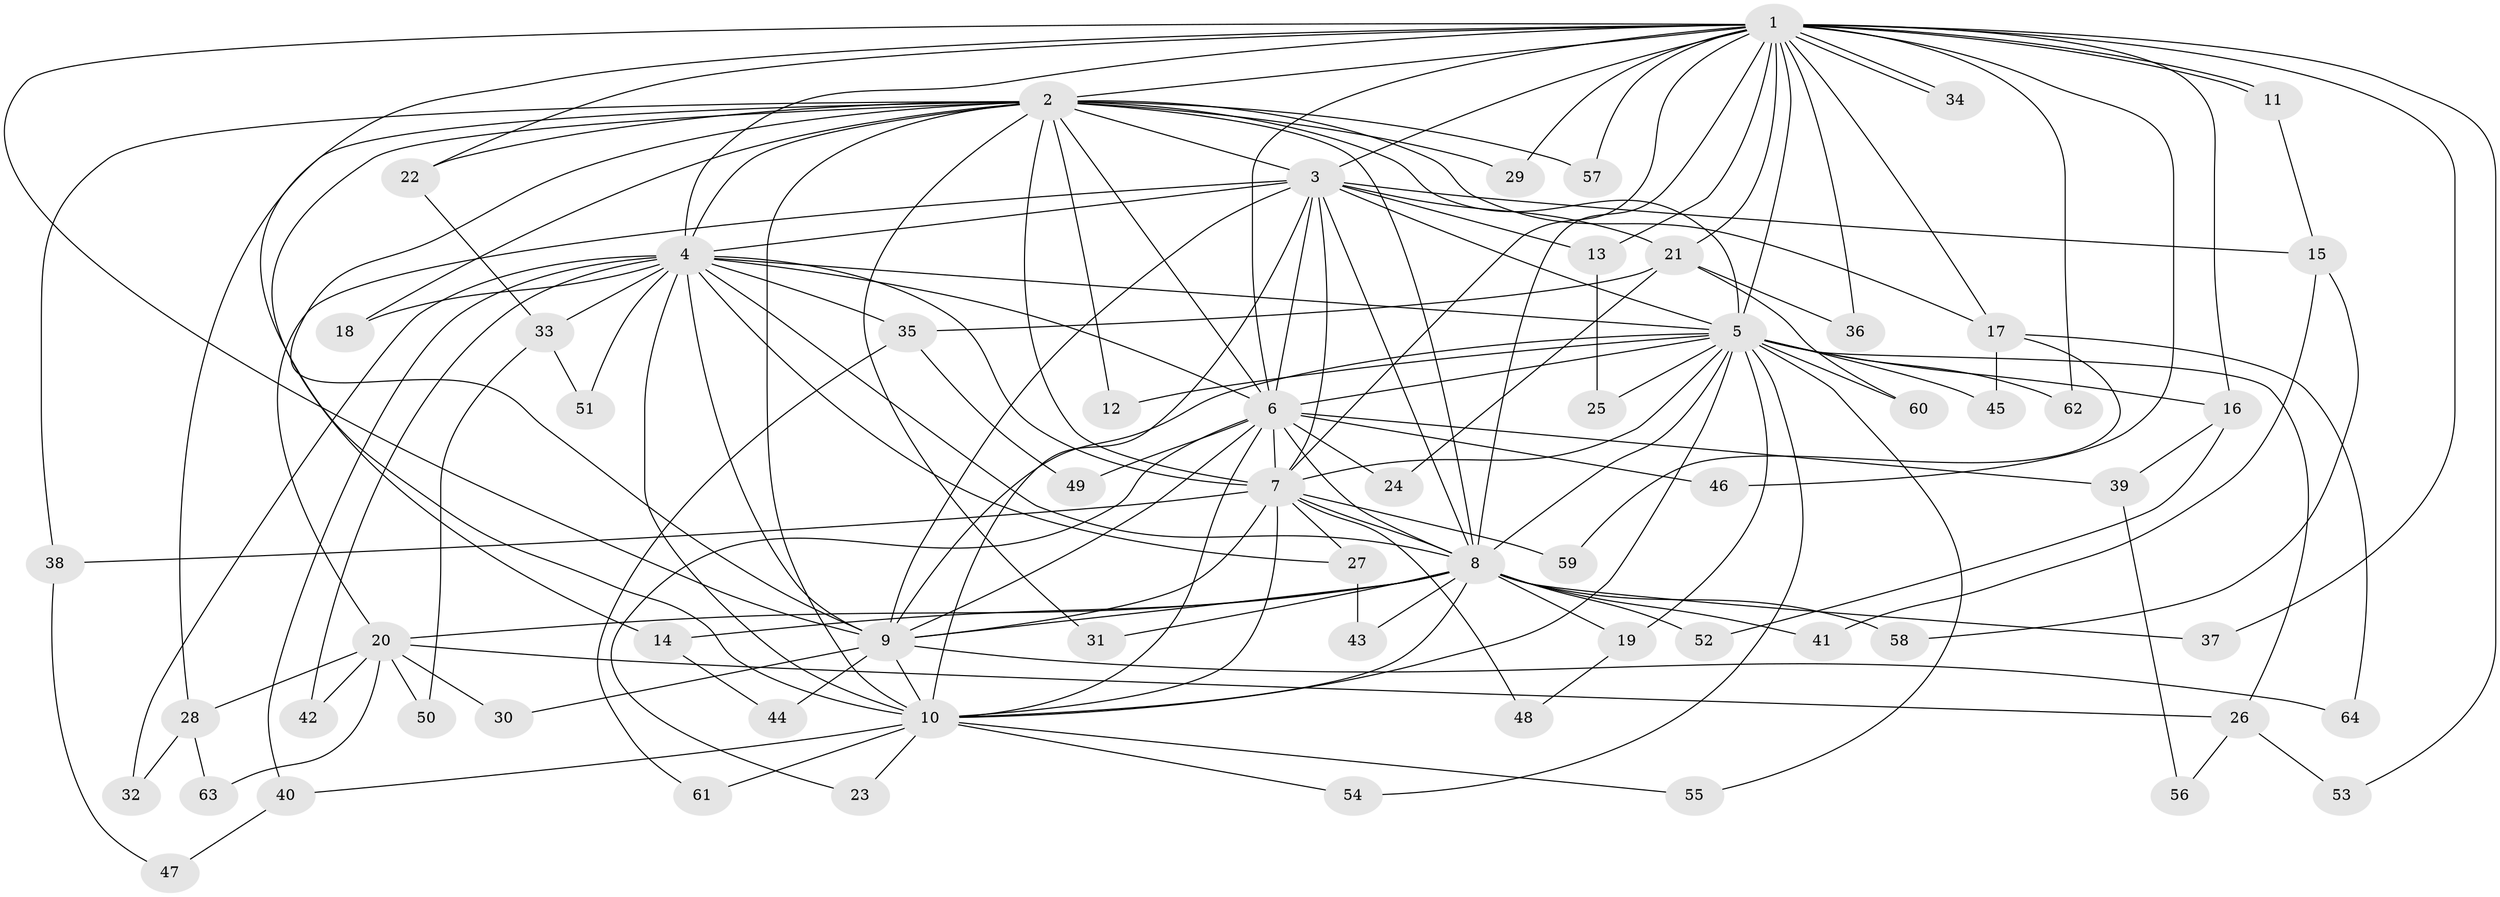 // coarse degree distribution, {17: 0.022222222222222223, 19: 0.022222222222222223, 11: 0.06666666666666667, 14: 0.022222222222222223, 20: 0.044444444444444446, 3: 0.17777777777777778, 2: 0.5111111111111111, 4: 0.08888888888888889, 10: 0.022222222222222223, 5: 0.022222222222222223}
// Generated by graph-tools (version 1.1) at 2025/41/03/06/25 10:41:40]
// undirected, 64 vertices, 153 edges
graph export_dot {
graph [start="1"]
  node [color=gray90,style=filled];
  1;
  2;
  3;
  4;
  5;
  6;
  7;
  8;
  9;
  10;
  11;
  12;
  13;
  14;
  15;
  16;
  17;
  18;
  19;
  20;
  21;
  22;
  23;
  24;
  25;
  26;
  27;
  28;
  29;
  30;
  31;
  32;
  33;
  34;
  35;
  36;
  37;
  38;
  39;
  40;
  41;
  42;
  43;
  44;
  45;
  46;
  47;
  48;
  49;
  50;
  51;
  52;
  53;
  54;
  55;
  56;
  57;
  58;
  59;
  60;
  61;
  62;
  63;
  64;
  1 -- 2;
  1 -- 3;
  1 -- 4;
  1 -- 5;
  1 -- 6;
  1 -- 7;
  1 -- 8;
  1 -- 9;
  1 -- 10;
  1 -- 11;
  1 -- 11;
  1 -- 13;
  1 -- 16;
  1 -- 17;
  1 -- 21;
  1 -- 22;
  1 -- 29;
  1 -- 34;
  1 -- 34;
  1 -- 36;
  1 -- 37;
  1 -- 46;
  1 -- 53;
  1 -- 57;
  1 -- 62;
  2 -- 3;
  2 -- 4;
  2 -- 5;
  2 -- 6;
  2 -- 7;
  2 -- 8;
  2 -- 9;
  2 -- 10;
  2 -- 12;
  2 -- 14;
  2 -- 17;
  2 -- 18;
  2 -- 22;
  2 -- 28;
  2 -- 29;
  2 -- 31;
  2 -- 38;
  2 -- 57;
  3 -- 4;
  3 -- 5;
  3 -- 6;
  3 -- 7;
  3 -- 8;
  3 -- 9;
  3 -- 10;
  3 -- 13;
  3 -- 15;
  3 -- 20;
  3 -- 21;
  4 -- 5;
  4 -- 6;
  4 -- 7;
  4 -- 8;
  4 -- 9;
  4 -- 10;
  4 -- 18;
  4 -- 27;
  4 -- 32;
  4 -- 33;
  4 -- 35;
  4 -- 40;
  4 -- 42;
  4 -- 51;
  5 -- 6;
  5 -- 7;
  5 -- 8;
  5 -- 9;
  5 -- 10;
  5 -- 12;
  5 -- 16;
  5 -- 19;
  5 -- 25;
  5 -- 26;
  5 -- 45;
  5 -- 54;
  5 -- 55;
  5 -- 60;
  5 -- 62;
  6 -- 7;
  6 -- 8;
  6 -- 9;
  6 -- 10;
  6 -- 23;
  6 -- 24;
  6 -- 39;
  6 -- 46;
  6 -- 49;
  7 -- 8;
  7 -- 9;
  7 -- 10;
  7 -- 27;
  7 -- 38;
  7 -- 48;
  7 -- 59;
  8 -- 9;
  8 -- 10;
  8 -- 14;
  8 -- 19;
  8 -- 20;
  8 -- 31;
  8 -- 37;
  8 -- 41;
  8 -- 43;
  8 -- 52;
  8 -- 58;
  9 -- 10;
  9 -- 30;
  9 -- 44;
  9 -- 64;
  10 -- 23;
  10 -- 40;
  10 -- 54;
  10 -- 55;
  10 -- 61;
  11 -- 15;
  13 -- 25;
  14 -- 44;
  15 -- 41;
  15 -- 58;
  16 -- 39;
  16 -- 52;
  17 -- 45;
  17 -- 59;
  17 -- 64;
  19 -- 48;
  20 -- 26;
  20 -- 28;
  20 -- 30;
  20 -- 42;
  20 -- 50;
  20 -- 63;
  21 -- 24;
  21 -- 35;
  21 -- 36;
  21 -- 60;
  22 -- 33;
  26 -- 53;
  26 -- 56;
  27 -- 43;
  28 -- 32;
  28 -- 63;
  33 -- 50;
  33 -- 51;
  35 -- 49;
  35 -- 61;
  38 -- 47;
  39 -- 56;
  40 -- 47;
}
